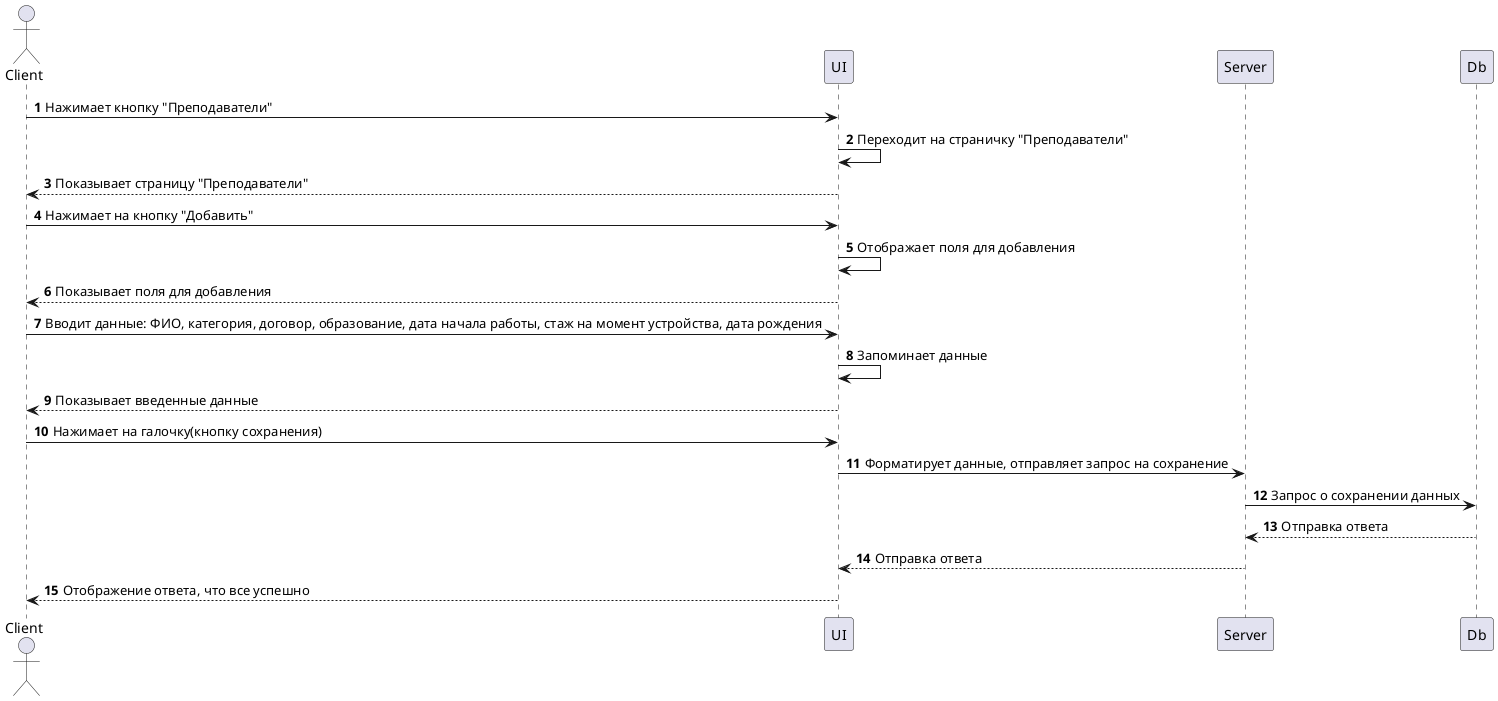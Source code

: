 @startuml Добавление прпеодавателя
    autonumber

    actor Client
    
    participant UI
    participant Server
    participant Db

    Client -> UI: Нажимает кнопку "Преподаватели"
    UI -> UI: Переходит на страничку "Преподаватели"
    Client <-- UI: Показывает страницу "Преподаватели"

    Client -> UI: Нажимает на кнопку "Добавить"
    UI -> UI: Отображает поля для добавления
    Client <-- UI: Показывает поля для добавления
    Client -> UI: Вводит данные: ФИО, категория, договор, образование, дата начала работы, стаж на момент устройства, дата рождения
    UI -> UI: Запоминает данные
    Client <-- UI: Показывает введенные данные
    Client -> UI: Нажимает на галочку(кнопку сохранения)
    UI -> Server: Форматирует данные, отправляет запрос на сохранение
    Server -> Db: Запрос о сохранении данных
    Server <-- Db: Отправка ответа
    UI <-- Server: Отправка ответа
    Client <-- UI: Отображение ответа, что все успешно

@enduml